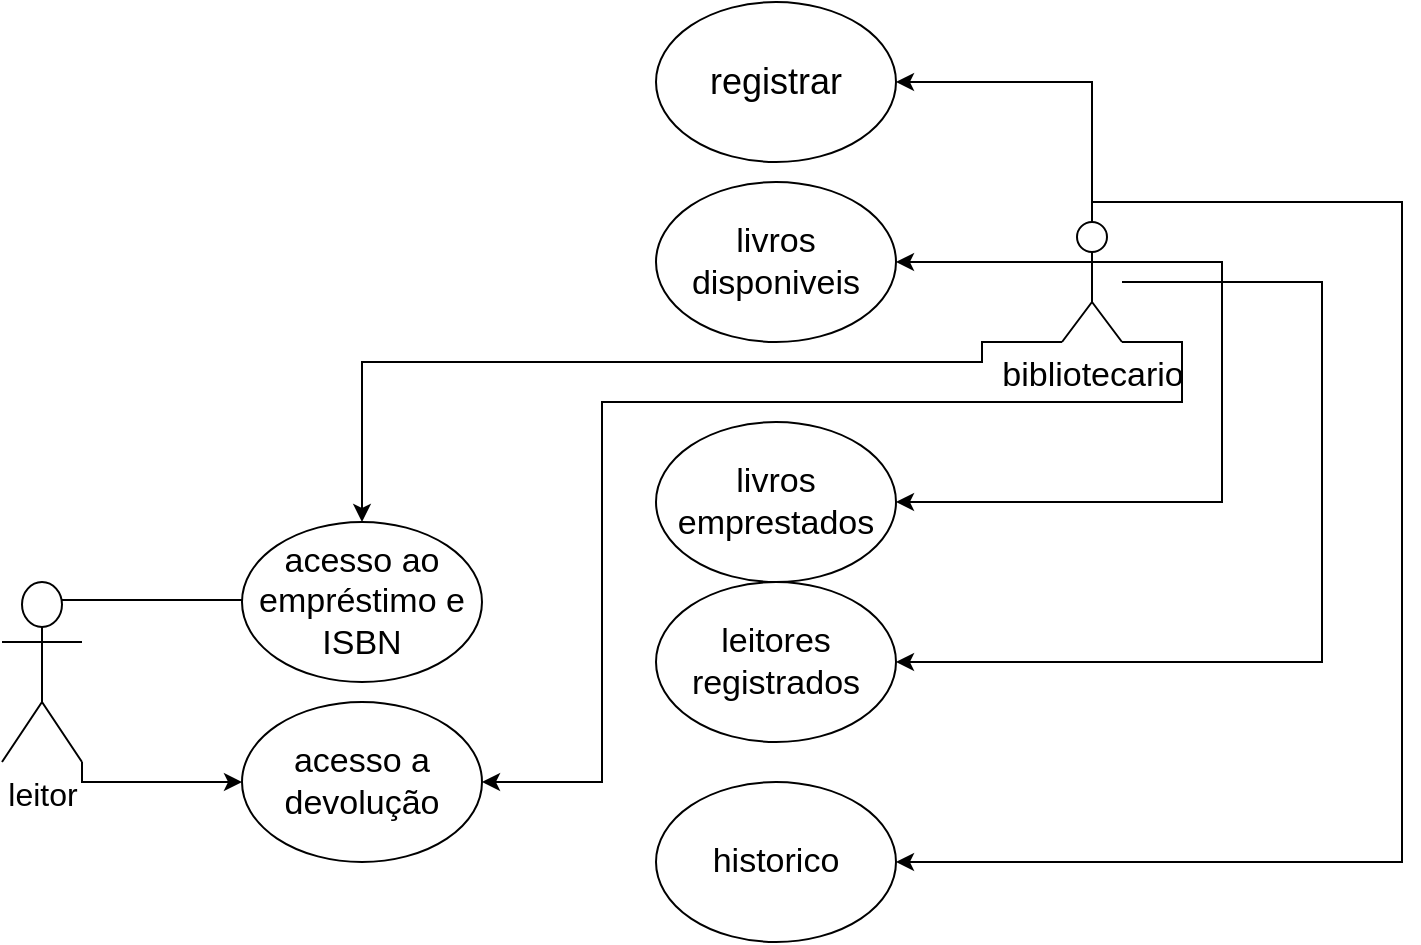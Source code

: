<mxfile version="21.7.4" type="github">
  <diagram name="Página-1" id="dBqk-FXhyPu1hht7Z62Z">
    <mxGraphModel dx="1600" dy="2024" grid="1" gridSize="10" guides="1" tooltips="1" connect="1" arrows="1" fold="1" page="1" pageScale="1" pageWidth="827" pageHeight="1169" math="0" shadow="0">
      <root>
        <mxCell id="0" />
        <mxCell id="1" parent="0" />
        <mxCell id="Y-udtsseuqU7KVxibK7M-1" style="edgeStyle=orthogonalEdgeStyle;rounded=0;orthogonalLoop=1;jettySize=auto;html=1;entryX=0;entryY=0.5;entryDx=0;entryDy=0;exitX=0.75;exitY=0.1;exitDx=0;exitDy=0;exitPerimeter=0;" edge="1" parent="1" source="Y-udtsseuqU7KVxibK7M-3" target="Y-udtsseuqU7KVxibK7M-4">
          <mxGeometry relative="1" as="geometry">
            <mxPoint x="440" y="-220" as="sourcePoint" />
            <Array as="points">
              <mxPoint x="518" y="-251" />
            </Array>
          </mxGeometry>
        </mxCell>
        <mxCell id="Y-udtsseuqU7KVxibK7M-2" style="edgeStyle=orthogonalEdgeStyle;rounded=0;orthogonalLoop=1;jettySize=auto;html=1;exitX=1;exitY=1;exitDx=0;exitDy=0;exitPerimeter=0;entryX=0;entryY=0.5;entryDx=0;entryDy=0;" edge="1" parent="1" source="Y-udtsseuqU7KVxibK7M-3" target="Y-udtsseuqU7KVxibK7M-5">
          <mxGeometry relative="1" as="geometry">
            <mxPoint x="420" y="-160" as="targetPoint" />
            <Array as="points">
              <mxPoint x="420" y="-160" />
              <mxPoint x="500" y="-160" />
            </Array>
          </mxGeometry>
        </mxCell>
        <mxCell id="Y-udtsseuqU7KVxibK7M-3" value="&lt;font style=&quot;font-size: 16px;&quot;&gt;leitor&lt;/font&gt;" style="shape=umlActor;verticalLabelPosition=bottom;verticalAlign=top;html=1;outlineConnect=0;" vertex="1" parent="1">
          <mxGeometry x="380" y="-260" width="40" height="90" as="geometry" />
        </mxCell>
        <mxCell id="Y-udtsseuqU7KVxibK7M-4" value="&lt;font style=&quot;font-size: 17px;&quot;&gt;acesso ao empréstimo e ISBN&lt;/font&gt;" style="ellipse;whiteSpace=wrap;html=1;" vertex="1" parent="1">
          <mxGeometry x="500" y="-290" width="120" height="80" as="geometry" />
        </mxCell>
        <mxCell id="Y-udtsseuqU7KVxibK7M-5" value="&lt;font style=&quot;font-size: 17px;&quot;&gt;acesso a devolução&lt;/font&gt;" style="ellipse;whiteSpace=wrap;html=1;" vertex="1" parent="1">
          <mxGeometry x="500" y="-200" width="120" height="80" as="geometry" />
        </mxCell>
        <mxCell id="Y-udtsseuqU7KVxibK7M-6" value="&lt;font style=&quot;font-size: 18px;&quot;&gt;registrar&lt;/font&gt;" style="ellipse;whiteSpace=wrap;html=1;" vertex="1" parent="1">
          <mxGeometry x="707" y="-550" width="120" height="80" as="geometry" />
        </mxCell>
        <mxCell id="Y-udtsseuqU7KVxibK7M-7" value="&lt;font style=&quot;font-size: 17px;&quot;&gt;livros disponiveis&lt;/font&gt;" style="ellipse;whiteSpace=wrap;html=1;" vertex="1" parent="1">
          <mxGeometry x="707" y="-460" width="120" height="80" as="geometry" />
        </mxCell>
        <mxCell id="Y-udtsseuqU7KVxibK7M-8" style="edgeStyle=orthogonalEdgeStyle;rounded=0;orthogonalLoop=1;jettySize=auto;html=1;entryX=1;entryY=0.5;entryDx=0;entryDy=0;" edge="1" parent="1">
          <mxGeometry relative="1" as="geometry">
            <mxPoint x="930" y="-420" as="sourcePoint" />
            <mxPoint x="827.0" y="-420" as="targetPoint" />
          </mxGeometry>
        </mxCell>
        <mxCell id="Y-udtsseuqU7KVxibK7M-9" style="edgeStyle=orthogonalEdgeStyle;rounded=0;orthogonalLoop=1;jettySize=auto;html=1;entryX=1;entryY=0.5;entryDx=0;entryDy=0;exitX=1;exitY=0.333;exitDx=0;exitDy=0;exitPerimeter=0;" edge="1" parent="1" source="Y-udtsseuqU7KVxibK7M-15" target="Y-udtsseuqU7KVxibK7M-16">
          <mxGeometry relative="1" as="geometry">
            <mxPoint x="827.0" y="-330" as="targetPoint" />
            <Array as="points">
              <mxPoint x="990" y="-420" />
              <mxPoint x="990" y="-300" />
            </Array>
          </mxGeometry>
        </mxCell>
        <mxCell id="Y-udtsseuqU7KVxibK7M-10" style="edgeStyle=orthogonalEdgeStyle;rounded=0;orthogonalLoop=1;jettySize=auto;html=1;entryX=1;entryY=0.5;entryDx=0;entryDy=0;exitX=0.5;exitY=0;exitDx=0;exitDy=0;exitPerimeter=0;" edge="1" parent="1" source="Y-udtsseuqU7KVxibK7M-15" target="Y-udtsseuqU7KVxibK7M-6">
          <mxGeometry relative="1" as="geometry">
            <mxPoint x="945" y="-440" as="sourcePoint" />
          </mxGeometry>
        </mxCell>
        <mxCell id="Y-udtsseuqU7KVxibK7M-11" style="edgeStyle=orthogonalEdgeStyle;rounded=0;orthogonalLoop=1;jettySize=auto;html=1;entryX=1;entryY=0.5;entryDx=0;entryDy=0;" edge="1" parent="1" source="Y-udtsseuqU7KVxibK7M-15" target="Y-udtsseuqU7KVxibK7M-17">
          <mxGeometry relative="1" as="geometry">
            <Array as="points">
              <mxPoint x="1040" y="-410" />
              <mxPoint x="1040" y="-220" />
            </Array>
          </mxGeometry>
        </mxCell>
        <mxCell id="Y-udtsseuqU7KVxibK7M-12" style="edgeStyle=orthogonalEdgeStyle;rounded=0;orthogonalLoop=1;jettySize=auto;html=1;entryX=1;entryY=0.5;entryDx=0;entryDy=0;exitX=0.5;exitY=0;exitDx=0;exitDy=0;exitPerimeter=0;" edge="1" parent="1" source="Y-udtsseuqU7KVxibK7M-15" target="Y-udtsseuqU7KVxibK7M-18">
          <mxGeometry relative="1" as="geometry">
            <Array as="points">
              <mxPoint x="945" y="-450" />
              <mxPoint x="1080" y="-450" />
              <mxPoint x="1080" y="30" />
            </Array>
          </mxGeometry>
        </mxCell>
        <mxCell id="Y-udtsseuqU7KVxibK7M-13" style="edgeStyle=orthogonalEdgeStyle;rounded=0;orthogonalLoop=1;jettySize=auto;html=1;entryX=0.5;entryY=0;entryDx=0;entryDy=0;exitX=0;exitY=1;exitDx=0;exitDy=0;exitPerimeter=0;" edge="1" parent="1" source="Y-udtsseuqU7KVxibK7M-15" target="Y-udtsseuqU7KVxibK7M-4">
          <mxGeometry relative="1" as="geometry">
            <Array as="points">
              <mxPoint x="870" y="-380" />
              <mxPoint x="870" y="-370" />
              <mxPoint x="560" y="-370" />
            </Array>
          </mxGeometry>
        </mxCell>
        <mxCell id="Y-udtsseuqU7KVxibK7M-14" style="edgeStyle=orthogonalEdgeStyle;rounded=0;orthogonalLoop=1;jettySize=auto;html=1;entryX=1;entryY=0.5;entryDx=0;entryDy=0;exitX=1;exitY=1;exitDx=0;exitDy=0;exitPerimeter=0;" edge="1" parent="1" source="Y-udtsseuqU7KVxibK7M-15" target="Y-udtsseuqU7KVxibK7M-5">
          <mxGeometry relative="1" as="geometry">
            <Array as="points">
              <mxPoint x="970" y="-380" />
              <mxPoint x="970" y="-350" />
              <mxPoint x="680" y="-350" />
              <mxPoint x="680" y="-160" />
            </Array>
          </mxGeometry>
        </mxCell>
        <mxCell id="Y-udtsseuqU7KVxibK7M-15" value="&lt;font style=&quot;font-size: 17px;&quot;&gt;bibliotecario&lt;/font&gt;" style="shape=umlActor;verticalLabelPosition=bottom;verticalAlign=top;html=1;outlineConnect=0;strokeWidth=1;" vertex="1" parent="1">
          <mxGeometry x="910" y="-440" width="30" height="60" as="geometry" />
        </mxCell>
        <mxCell id="Y-udtsseuqU7KVxibK7M-16" value="&lt;font style=&quot;font-size: 17px;&quot;&gt;livros emprestados&lt;/font&gt;" style="ellipse;whiteSpace=wrap;html=1;" vertex="1" parent="1">
          <mxGeometry x="707" y="-340" width="120" height="80" as="geometry" />
        </mxCell>
        <mxCell id="Y-udtsseuqU7KVxibK7M-17" value="&lt;font style=&quot;font-size: 17px;&quot;&gt;leitores registrados&lt;/font&gt;" style="ellipse;whiteSpace=wrap;html=1;" vertex="1" parent="1">
          <mxGeometry x="707" y="-260" width="120" height="80" as="geometry" />
        </mxCell>
        <mxCell id="Y-udtsseuqU7KVxibK7M-18" value="&lt;font style=&quot;font-size: 17px;&quot;&gt;historico&lt;/font&gt;" style="ellipse;whiteSpace=wrap;html=1;" vertex="1" parent="1">
          <mxGeometry x="707" y="-160" width="120" height="80" as="geometry" />
        </mxCell>
      </root>
    </mxGraphModel>
  </diagram>
</mxfile>
